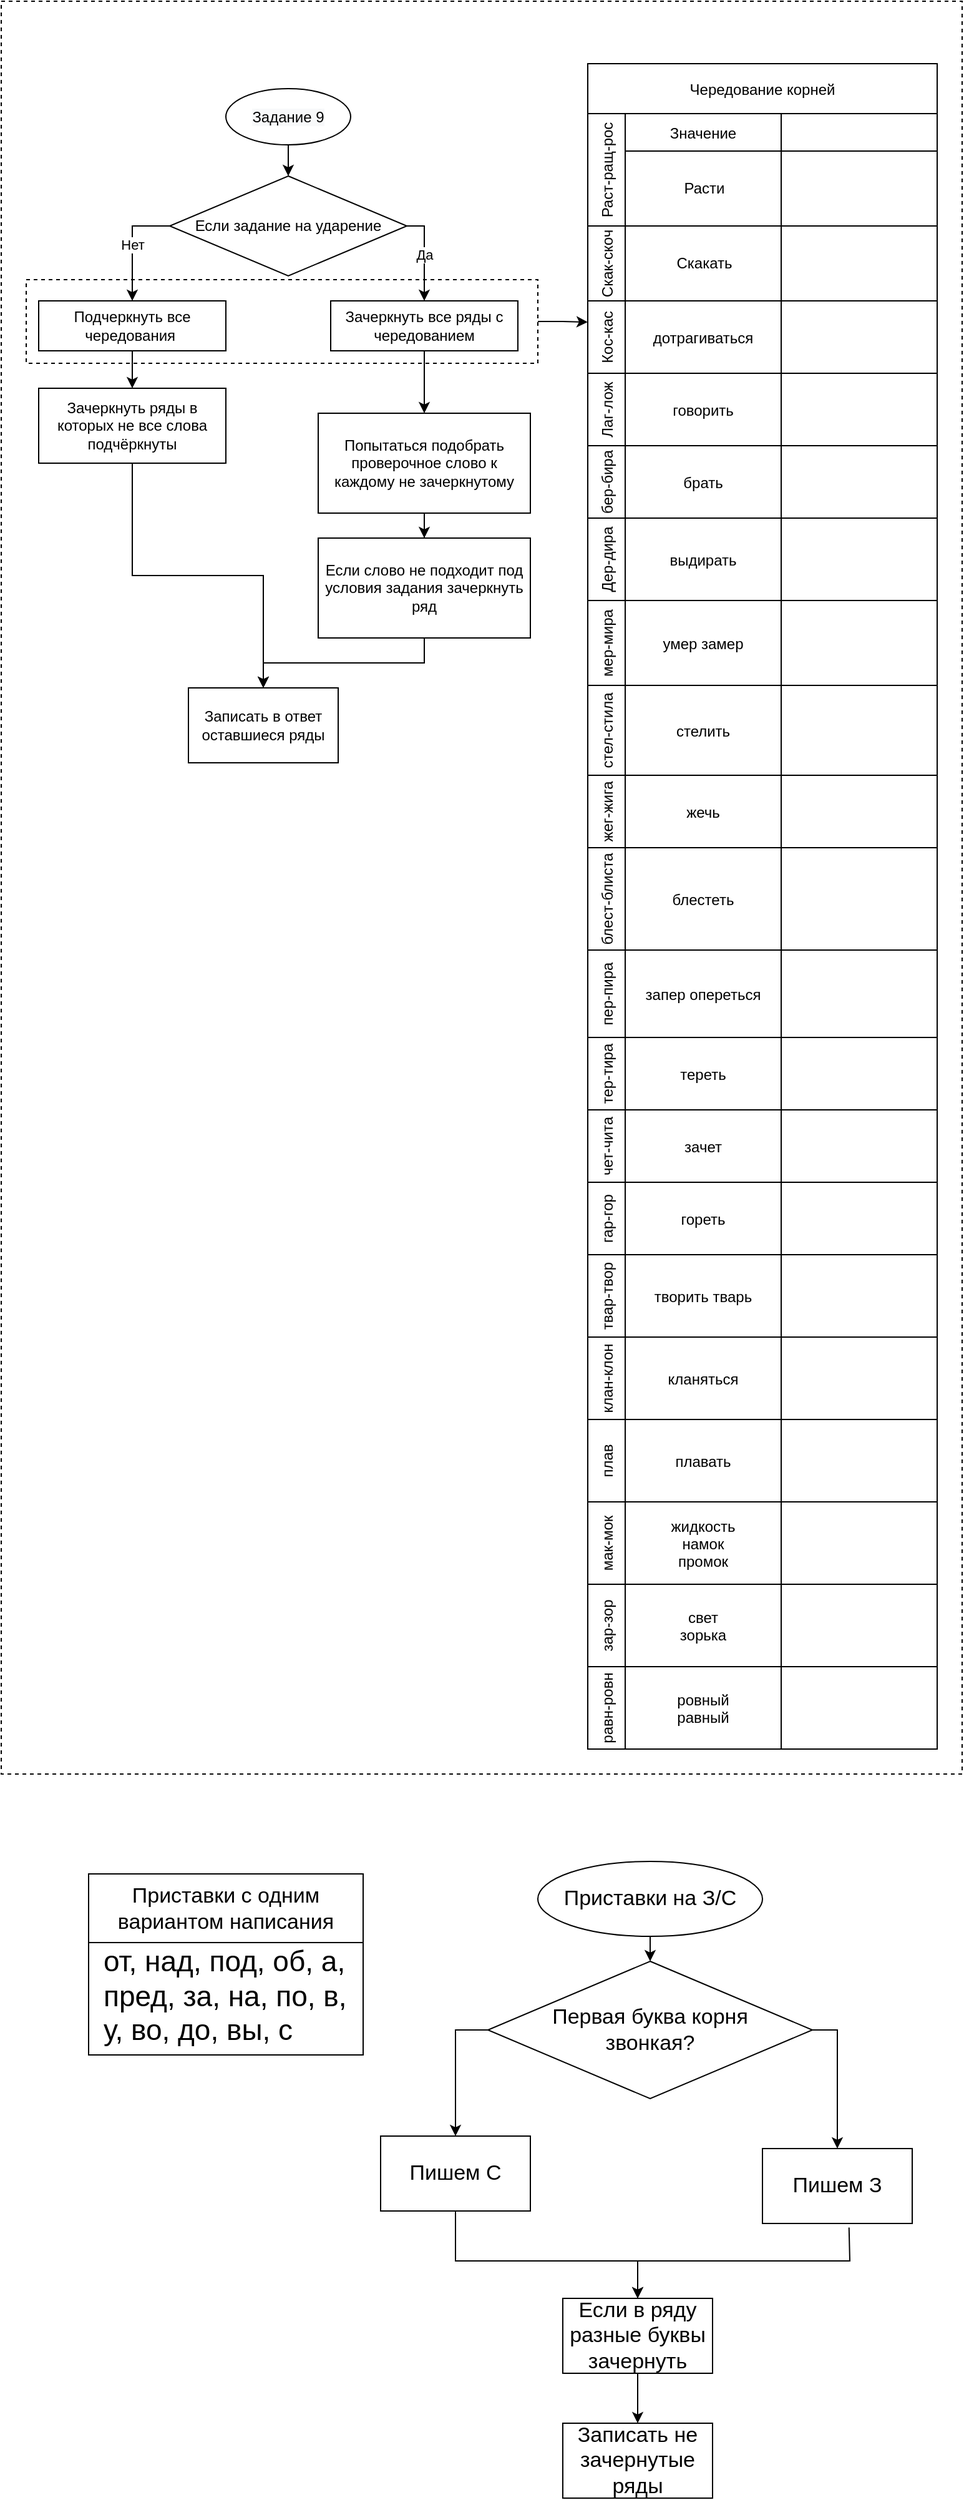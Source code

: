 <mxfile version="16.1.0" type="github">
  <diagram id="S8-bUwFThPLeP089G5A7" name="Page-1">
    <mxGraphModel dx="1354" dy="792" grid="1" gridSize="10" guides="1" tooltips="1" connect="1" arrows="1" fold="1" page="1" pageScale="1" pageWidth="827" pageHeight="1169" math="0" shadow="0">
      <root>
        <mxCell id="0" />
        <mxCell id="1" parent="0" />
        <mxCell id="HXh1iHBsDOsG0uksPXDB-192" value="" style="rounded=0;whiteSpace=wrap;html=1;dashed=1;fillColor=none;" vertex="1" parent="1">
          <mxGeometry width="770" height="1420" as="geometry" />
        </mxCell>
        <mxCell id="HXh1iHBsDOsG0uksPXDB-191" style="edgeStyle=orthogonalEdgeStyle;rounded=0;orthogonalLoop=1;jettySize=auto;html=1;entryX=0;entryY=0.293;entryDx=0;entryDy=0;entryPerimeter=0;startArrow=none;startFill=0;endArrow=classic;endFill=1;" edge="1" parent="1" source="HXh1iHBsDOsG0uksPXDB-187" target="HXh1iHBsDOsG0uksPXDB-25">
          <mxGeometry relative="1" as="geometry" />
        </mxCell>
        <mxCell id="HXh1iHBsDOsG0uksPXDB-187" value="" style="rounded=0;whiteSpace=wrap;html=1;fillColor=none;dashed=1;" vertex="1" parent="1">
          <mxGeometry x="20" y="223" width="410" height="67" as="geometry" />
        </mxCell>
        <mxCell id="HXh1iHBsDOsG0uksPXDB-8" value="Если задание на ударение" style="rhombus;whiteSpace=wrap;html=1;fillColor=none;" vertex="1" parent="1">
          <mxGeometry x="135" y="140" width="190" height="80" as="geometry" />
        </mxCell>
        <mxCell id="HXh1iHBsDOsG0uksPXDB-9" value="&lt;span style=&quot;color: rgb(0 , 0 , 0) ; font-family: &amp;#34;helvetica&amp;#34; ; font-size: 12px ; font-style: normal ; font-weight: 400 ; letter-spacing: normal ; text-align: center ; text-indent: 0px ; text-transform: none ; word-spacing: 0px ; background-color: rgb(248 , 249 , 250) ; display: inline ; float: none&quot;&gt;Задание 9&lt;/span&gt;" style="ellipse;whiteSpace=wrap;html=1;fillColor=none;" vertex="1" parent="1">
          <mxGeometry x="180" y="70" width="100" height="45" as="geometry" />
        </mxCell>
        <mxCell id="HXh1iHBsDOsG0uksPXDB-15" value="Чередование корней" style="shape=table;childLayout=tableLayout;startSize=40;collapsible=0;recursiveResize=0;expand=0;fillColor=none;flipH=1;flipV=0;" vertex="1" parent="1">
          <mxGeometry x="470" y="50" width="280" height="1350.0" as="geometry" />
        </mxCell>
        <mxCell id="HXh1iHBsDOsG0uksPXDB-19" value="Раст-ращ-рос" style="swimlane;horizontal=0;swimlaneHead=0;swimlaneBody=0;fontStyle=0;fillColor=none;points=[[0,0.5],[1,0.5]];portConstraint=eastwest;startSize=30;collapsible=0;recursiveResize=0;expand=0;" vertex="1" parent="HXh1iHBsDOsG0uksPXDB-15">
          <mxGeometry y="40" width="280" height="90" as="geometry" />
        </mxCell>
        <mxCell id="HXh1iHBsDOsG0uksPXDB-20" value="Значение" style="swimlane;swimlaneHead=0;swimlaneBody=0;fontStyle=0;connectable=0;fillColor=none;startSize=30;collapsible=0;recursiveResize=0;expand=0;flipH=0;flipV=0;" vertex="1" parent="HXh1iHBsDOsG0uksPXDB-19">
          <mxGeometry x="30" width="125" height="90" as="geometry">
            <mxRectangle width="125" height="90" as="alternateBounds" />
          </mxGeometry>
        </mxCell>
        <mxCell id="HXh1iHBsDOsG0uksPXDB-93" value="Расти" style="text;html=1;align=center;verticalAlign=middle;resizable=0;points=[];autosize=1;strokeColor=none;fillColor=none;" vertex="1" parent="HXh1iHBsDOsG0uksPXDB-20">
          <mxGeometry x="37.5" y="50" width="50" height="20" as="geometry" />
        </mxCell>
        <mxCell id="HXh1iHBsDOsG0uksPXDB-21" value="" style="swimlane;swimlaneHead=0;swimlaneBody=0;fontStyle=0;connectable=0;fillColor=none;startSize=30;collapsible=0;recursiveResize=0;expand=0;" vertex="1" parent="HXh1iHBsDOsG0uksPXDB-19">
          <mxGeometry x="155" width="125" height="90" as="geometry">
            <mxRectangle width="125" height="90" as="alternateBounds" />
          </mxGeometry>
        </mxCell>
        <mxCell id="HXh1iHBsDOsG0uksPXDB-22" value="Скак-скоч" style="swimlane;horizontal=0;swimlaneHead=0;swimlaneBody=0;fontStyle=0;fillColor=none;points=[[0,0.5],[1,0.5]];portConstraint=eastwest;startSize=30;collapsible=0;recursiveResize=0;expand=0;" vertex="1" parent="HXh1iHBsDOsG0uksPXDB-15">
          <mxGeometry y="130" width="280" height="60" as="geometry" />
        </mxCell>
        <mxCell id="HXh1iHBsDOsG0uksPXDB-23" value="" style="swimlane;swimlaneHead=0;swimlaneBody=0;fontStyle=0;connectable=0;fillColor=none;startSize=0;collapsible=0;recursiveResize=0;expand=0;" vertex="1" parent="HXh1iHBsDOsG0uksPXDB-22">
          <mxGeometry x="30" width="125" height="60" as="geometry">
            <mxRectangle width="125" height="60" as="alternateBounds" />
          </mxGeometry>
        </mxCell>
        <mxCell id="HXh1iHBsDOsG0uksPXDB-94" value="Скакать" style="text;html=1;align=center;verticalAlign=middle;resizable=0;points=[];autosize=1;strokeColor=none;fillColor=none;" vertex="1" parent="HXh1iHBsDOsG0uksPXDB-23">
          <mxGeometry x="32.5" y="20" width="60" height="20" as="geometry" />
        </mxCell>
        <mxCell id="HXh1iHBsDOsG0uksPXDB-24" value="" style="swimlane;swimlaneHead=0;swimlaneBody=0;fontStyle=0;connectable=0;fillColor=none;startSize=0;collapsible=0;recursiveResize=0;expand=0;" vertex="1" parent="HXh1iHBsDOsG0uksPXDB-22">
          <mxGeometry x="155" width="125" height="60" as="geometry">
            <mxRectangle width="125" height="60" as="alternateBounds" />
          </mxGeometry>
        </mxCell>
        <mxCell id="HXh1iHBsDOsG0uksPXDB-25" value="Кос-кас" style="swimlane;horizontal=0;swimlaneHead=0;swimlaneBody=0;fontStyle=0;fillColor=none;points=[[0,0.5],[1,0.5]];portConstraint=eastwest;startSize=30;collapsible=0;recursiveResize=0;expand=0;" vertex="1" parent="HXh1iHBsDOsG0uksPXDB-15">
          <mxGeometry y="190" width="280" height="58" as="geometry" />
        </mxCell>
        <mxCell id="HXh1iHBsDOsG0uksPXDB-26" value="дотрагиваться" style="swimlane;swimlaneHead=0;swimlaneBody=0;fontStyle=0;connectable=0;fillColor=none;startSize=58;collapsible=0;recursiveResize=0;expand=0;verticalAlign=middle;" vertex="1" parent="HXh1iHBsDOsG0uksPXDB-25">
          <mxGeometry x="30" width="125" height="58" as="geometry">
            <mxRectangle width="125" height="58" as="alternateBounds" />
          </mxGeometry>
        </mxCell>
        <mxCell id="HXh1iHBsDOsG0uksPXDB-27" value="" style="swimlane;swimlaneHead=0;swimlaneBody=0;fontStyle=0;connectable=0;fillColor=none;startSize=58;collapsible=0;recursiveResize=0;expand=0;" vertex="1" parent="HXh1iHBsDOsG0uksPXDB-25">
          <mxGeometry x="155" width="125" height="58" as="geometry">
            <mxRectangle width="125" height="58" as="alternateBounds" />
          </mxGeometry>
        </mxCell>
        <mxCell id="HXh1iHBsDOsG0uksPXDB-28" value="Лаг-лож" style="swimlane;horizontal=0;swimlaneHead=0;swimlaneBody=0;fontStyle=0;fillColor=none;points=[[0,0.5],[1,0.5]];portConstraint=eastwest;startSize=30;collapsible=0;recursiveResize=0;expand=0;" vertex="1" parent="HXh1iHBsDOsG0uksPXDB-15">
          <mxGeometry y="248" width="280" height="58" as="geometry" />
        </mxCell>
        <mxCell id="HXh1iHBsDOsG0uksPXDB-29" value="говорить" style="swimlane;swimlaneHead=0;swimlaneBody=0;fontStyle=0;connectable=0;fillColor=none;startSize=58;collapsible=0;recursiveResize=0;expand=0;" vertex="1" parent="HXh1iHBsDOsG0uksPXDB-28">
          <mxGeometry x="30" width="125" height="58" as="geometry">
            <mxRectangle width="125" height="58" as="alternateBounds" />
          </mxGeometry>
        </mxCell>
        <mxCell id="HXh1iHBsDOsG0uksPXDB-30" value="" style="swimlane;swimlaneHead=0;swimlaneBody=0;fontStyle=0;connectable=0;fillColor=none;startSize=58;collapsible=0;recursiveResize=0;expand=0;" vertex="1" parent="HXh1iHBsDOsG0uksPXDB-28">
          <mxGeometry x="155" width="125" height="58" as="geometry">
            <mxRectangle width="125" height="58" as="alternateBounds" />
          </mxGeometry>
        </mxCell>
        <mxCell id="HXh1iHBsDOsG0uksPXDB-31" value="бер-бира" style="swimlane;horizontal=0;swimlaneHead=0;swimlaneBody=0;fontStyle=0;fillColor=none;points=[[0,0.5],[1,0.5]];portConstraint=eastwest;startSize=30;collapsible=0;recursiveResize=0;expand=0;" vertex="1" parent="HXh1iHBsDOsG0uksPXDB-15">
          <mxGeometry y="306" width="280" height="58" as="geometry" />
        </mxCell>
        <mxCell id="HXh1iHBsDOsG0uksPXDB-32" value="брать" style="swimlane;swimlaneHead=0;swimlaneBody=0;fontStyle=0;connectable=0;fillColor=none;startSize=58;collapsible=0;recursiveResize=0;expand=0;" vertex="1" parent="HXh1iHBsDOsG0uksPXDB-31">
          <mxGeometry x="30" width="125" height="58" as="geometry">
            <mxRectangle width="125" height="58" as="alternateBounds" />
          </mxGeometry>
        </mxCell>
        <mxCell id="HXh1iHBsDOsG0uksPXDB-33" value="" style="swimlane;swimlaneHead=0;swimlaneBody=0;fontStyle=0;connectable=0;fillColor=none;startSize=58;collapsible=0;recursiveResize=0;expand=0;" vertex="1" parent="HXh1iHBsDOsG0uksPXDB-31">
          <mxGeometry x="155" width="125" height="58" as="geometry">
            <mxRectangle width="125" height="58" as="alternateBounds" />
          </mxGeometry>
        </mxCell>
        <mxCell id="HXh1iHBsDOsG0uksPXDB-35" value="Дер-дира" style="swimlane;horizontal=0;swimlaneHead=0;swimlaneBody=0;fontStyle=0;fillColor=none;points=[[0,0.5],[1,0.5]];portConstraint=eastwest;startSize=30;collapsible=0;recursiveResize=0;expand=0;" vertex="1" parent="HXh1iHBsDOsG0uksPXDB-15">
          <mxGeometry y="364" width="280" height="66" as="geometry" />
        </mxCell>
        <mxCell id="HXh1iHBsDOsG0uksPXDB-36" value="выдирать" style="swimlane;swimlaneHead=0;swimlaneBody=0;fontStyle=0;connectable=0;fillColor=none;startSize=66;collapsible=0;recursiveResize=0;expand=0;" vertex="1" parent="HXh1iHBsDOsG0uksPXDB-35">
          <mxGeometry x="30" width="125" height="66" as="geometry">
            <mxRectangle width="125" height="66" as="alternateBounds" />
          </mxGeometry>
        </mxCell>
        <mxCell id="HXh1iHBsDOsG0uksPXDB-37" style="swimlane;swimlaneHead=0;swimlaneBody=0;fontStyle=0;connectable=0;fillColor=none;startSize=66;collapsible=0;recursiveResize=0;expand=0;" vertex="1" parent="HXh1iHBsDOsG0uksPXDB-35">
          <mxGeometry x="155" width="125" height="66" as="geometry">
            <mxRectangle width="125" height="66" as="alternateBounds" />
          </mxGeometry>
        </mxCell>
        <mxCell id="HXh1iHBsDOsG0uksPXDB-38" value="мер-мира" style="swimlane;horizontal=0;swimlaneHead=0;swimlaneBody=0;fontStyle=0;fillColor=none;points=[[0,0.5],[1,0.5]];portConstraint=eastwest;startSize=30;collapsible=0;recursiveResize=0;expand=0;" vertex="1" parent="HXh1iHBsDOsG0uksPXDB-15">
          <mxGeometry y="430" width="280" height="68" as="geometry" />
        </mxCell>
        <mxCell id="HXh1iHBsDOsG0uksPXDB-39" value="умер замер" style="swimlane;swimlaneHead=0;swimlaneBody=0;fontStyle=0;connectable=0;fillColor=none;startSize=68;collapsible=0;recursiveResize=0;expand=0;" vertex="1" parent="HXh1iHBsDOsG0uksPXDB-38">
          <mxGeometry x="30" width="125" height="68" as="geometry">
            <mxRectangle width="125" height="68" as="alternateBounds" />
          </mxGeometry>
        </mxCell>
        <mxCell id="HXh1iHBsDOsG0uksPXDB-40" style="swimlane;swimlaneHead=0;swimlaneBody=0;fontStyle=0;connectable=0;fillColor=none;startSize=68;collapsible=0;recursiveResize=0;expand=0;" vertex="1" parent="HXh1iHBsDOsG0uksPXDB-38">
          <mxGeometry x="155" width="125" height="68" as="geometry">
            <mxRectangle width="125" height="68" as="alternateBounds" />
          </mxGeometry>
        </mxCell>
        <mxCell id="HXh1iHBsDOsG0uksPXDB-41" value="стел-стила" style="swimlane;horizontal=0;swimlaneHead=0;swimlaneBody=0;fontStyle=0;fillColor=none;points=[[0,0.5],[1,0.5]];portConstraint=eastwest;startSize=30;collapsible=0;recursiveResize=0;expand=0;" vertex="1" parent="HXh1iHBsDOsG0uksPXDB-15">
          <mxGeometry y="498" width="280" height="72" as="geometry" />
        </mxCell>
        <mxCell id="HXh1iHBsDOsG0uksPXDB-42" value="стелить" style="swimlane;swimlaneHead=0;swimlaneBody=0;fontStyle=0;connectable=0;fillColor=none;startSize=72;collapsible=0;recursiveResize=0;expand=0;" vertex="1" parent="HXh1iHBsDOsG0uksPXDB-41">
          <mxGeometry x="30" width="125" height="72" as="geometry">
            <mxRectangle width="125" height="72" as="alternateBounds" />
          </mxGeometry>
        </mxCell>
        <mxCell id="HXh1iHBsDOsG0uksPXDB-43" style="swimlane;swimlaneHead=0;swimlaneBody=0;fontStyle=0;connectable=0;fillColor=none;startSize=72;collapsible=0;recursiveResize=0;expand=0;" vertex="1" parent="HXh1iHBsDOsG0uksPXDB-41">
          <mxGeometry x="155" width="125" height="72" as="geometry">
            <mxRectangle width="125" height="72" as="alternateBounds" />
          </mxGeometry>
        </mxCell>
        <mxCell id="HXh1iHBsDOsG0uksPXDB-50" value="жег-жига" style="swimlane;horizontal=0;swimlaneHead=0;swimlaneBody=0;fontStyle=0;fillColor=none;points=[[0,0.5],[1,0.5]];portConstraint=eastwest;startSize=30;collapsible=0;recursiveResize=0;expand=0;" vertex="1" parent="HXh1iHBsDOsG0uksPXDB-15">
          <mxGeometry y="570" width="280" height="58" as="geometry" />
        </mxCell>
        <mxCell id="HXh1iHBsDOsG0uksPXDB-51" value="жечь" style="swimlane;swimlaneHead=0;swimlaneBody=0;fontStyle=0;connectable=0;fillColor=none;startSize=58;collapsible=0;recursiveResize=0;expand=0;" vertex="1" parent="HXh1iHBsDOsG0uksPXDB-50">
          <mxGeometry x="30" width="125" height="58" as="geometry">
            <mxRectangle width="125" height="58" as="alternateBounds" />
          </mxGeometry>
        </mxCell>
        <mxCell id="HXh1iHBsDOsG0uksPXDB-52" style="swimlane;swimlaneHead=0;swimlaneBody=0;fontStyle=0;connectable=0;fillColor=none;startSize=58;collapsible=0;recursiveResize=0;expand=0;" vertex="1" parent="HXh1iHBsDOsG0uksPXDB-50">
          <mxGeometry x="155" width="125" height="58" as="geometry">
            <mxRectangle width="125" height="58" as="alternateBounds" />
          </mxGeometry>
        </mxCell>
        <mxCell id="HXh1iHBsDOsG0uksPXDB-53" value="блест-блиста" style="swimlane;horizontal=0;swimlaneHead=0;swimlaneBody=0;fontStyle=0;fillColor=none;points=[[0,0.5],[1,0.5]];portConstraint=eastwest;startSize=30;collapsible=0;recursiveResize=0;expand=0;" vertex="1" parent="HXh1iHBsDOsG0uksPXDB-15">
          <mxGeometry y="628" width="280" height="82" as="geometry" />
        </mxCell>
        <mxCell id="HXh1iHBsDOsG0uksPXDB-54" value="блестеть" style="swimlane;swimlaneHead=0;swimlaneBody=0;fontStyle=0;connectable=0;fillColor=none;startSize=82;collapsible=0;recursiveResize=0;expand=0;" vertex="1" parent="HXh1iHBsDOsG0uksPXDB-53">
          <mxGeometry x="30" width="125" height="82" as="geometry">
            <mxRectangle width="125" height="82" as="alternateBounds" />
          </mxGeometry>
        </mxCell>
        <mxCell id="HXh1iHBsDOsG0uksPXDB-55" style="swimlane;swimlaneHead=0;swimlaneBody=0;fontStyle=0;connectable=0;fillColor=none;startSize=82;collapsible=0;recursiveResize=0;expand=0;" vertex="1" parent="HXh1iHBsDOsG0uksPXDB-53">
          <mxGeometry x="155" width="125" height="82" as="geometry">
            <mxRectangle width="125" height="82" as="alternateBounds" />
          </mxGeometry>
        </mxCell>
        <mxCell id="HXh1iHBsDOsG0uksPXDB-56" value="пер-пира" style="swimlane;horizontal=0;swimlaneHead=0;swimlaneBody=0;fontStyle=0;fillColor=none;points=[[0,0.5],[1,0.5]];portConstraint=eastwest;startSize=30;collapsible=0;recursiveResize=0;expand=0;" vertex="1" parent="HXh1iHBsDOsG0uksPXDB-15">
          <mxGeometry y="710" width="280" height="70" as="geometry" />
        </mxCell>
        <mxCell id="HXh1iHBsDOsG0uksPXDB-57" value="запер опереться" style="swimlane;swimlaneHead=0;swimlaneBody=0;fontStyle=0;connectable=0;fillColor=none;startSize=70;collapsible=0;recursiveResize=0;expand=0;" vertex="1" parent="HXh1iHBsDOsG0uksPXDB-56">
          <mxGeometry x="30" width="125" height="70" as="geometry">
            <mxRectangle width="125" height="70" as="alternateBounds" />
          </mxGeometry>
        </mxCell>
        <mxCell id="HXh1iHBsDOsG0uksPXDB-58" style="swimlane;swimlaneHead=0;swimlaneBody=0;fontStyle=0;connectable=0;fillColor=none;startSize=70;collapsible=0;recursiveResize=0;expand=0;" vertex="1" parent="HXh1iHBsDOsG0uksPXDB-56">
          <mxGeometry x="155" width="125" height="70" as="geometry">
            <mxRectangle width="125" height="70" as="alternateBounds" />
          </mxGeometry>
        </mxCell>
        <mxCell id="HXh1iHBsDOsG0uksPXDB-59" value="тер-тира" style="swimlane;horizontal=0;swimlaneHead=0;swimlaneBody=0;fontStyle=0;fillColor=none;points=[[0,0.5],[1,0.5]];portConstraint=eastwest;startSize=30;collapsible=0;recursiveResize=0;expand=0;" vertex="1" parent="HXh1iHBsDOsG0uksPXDB-15">
          <mxGeometry y="780" width="280" height="58" as="geometry" />
        </mxCell>
        <mxCell id="HXh1iHBsDOsG0uksPXDB-60" value="тереть" style="swimlane;swimlaneHead=0;swimlaneBody=0;fontStyle=0;connectable=0;fillColor=none;startSize=58;collapsible=0;recursiveResize=0;expand=0;" vertex="1" parent="HXh1iHBsDOsG0uksPXDB-59">
          <mxGeometry x="30" width="125" height="58" as="geometry">
            <mxRectangle width="125" height="58" as="alternateBounds" />
          </mxGeometry>
        </mxCell>
        <mxCell id="HXh1iHBsDOsG0uksPXDB-61" style="swimlane;swimlaneHead=0;swimlaneBody=0;fontStyle=0;connectable=0;fillColor=none;startSize=58;collapsible=0;recursiveResize=0;expand=0;" vertex="1" parent="HXh1iHBsDOsG0uksPXDB-59">
          <mxGeometry x="155" width="125" height="58" as="geometry">
            <mxRectangle width="125" height="58" as="alternateBounds" />
          </mxGeometry>
        </mxCell>
        <mxCell id="HXh1iHBsDOsG0uksPXDB-65" value="чет-чита" style="swimlane;horizontal=0;swimlaneHead=0;swimlaneBody=0;fontStyle=0;fillColor=none;points=[[0,0.5],[1,0.5]];portConstraint=eastwest;startSize=30;collapsible=0;recursiveResize=0;expand=0;" vertex="1" parent="HXh1iHBsDOsG0uksPXDB-15">
          <mxGeometry y="838" width="280" height="58" as="geometry" />
        </mxCell>
        <mxCell id="HXh1iHBsDOsG0uksPXDB-66" value="зачет" style="swimlane;swimlaneHead=0;swimlaneBody=0;fontStyle=0;connectable=0;fillColor=none;startSize=58;collapsible=0;recursiveResize=0;expand=0;" vertex="1" parent="HXh1iHBsDOsG0uksPXDB-65">
          <mxGeometry x="30" width="125" height="58" as="geometry">
            <mxRectangle width="125" height="58" as="alternateBounds" />
          </mxGeometry>
        </mxCell>
        <mxCell id="HXh1iHBsDOsG0uksPXDB-67" style="swimlane;swimlaneHead=0;swimlaneBody=0;fontStyle=0;connectable=0;fillColor=none;startSize=58;collapsible=0;recursiveResize=0;expand=0;" vertex="1" parent="HXh1iHBsDOsG0uksPXDB-65">
          <mxGeometry x="155" width="125" height="58" as="geometry">
            <mxRectangle width="125" height="58" as="alternateBounds" />
          </mxGeometry>
        </mxCell>
        <mxCell id="HXh1iHBsDOsG0uksPXDB-62" value="гар-гор" style="swimlane;horizontal=0;swimlaneHead=0;swimlaneBody=0;fontStyle=0;fillColor=none;points=[[0,0.5],[1,0.5]];portConstraint=eastwest;startSize=30;collapsible=0;recursiveResize=0;expand=0;" vertex="1" parent="HXh1iHBsDOsG0uksPXDB-15">
          <mxGeometry y="896" width="280" height="58" as="geometry" />
        </mxCell>
        <mxCell id="HXh1iHBsDOsG0uksPXDB-63" value="гореть" style="swimlane;swimlaneHead=0;swimlaneBody=0;fontStyle=0;connectable=0;fillColor=none;startSize=58;collapsible=0;recursiveResize=0;expand=0;" vertex="1" parent="HXh1iHBsDOsG0uksPXDB-62">
          <mxGeometry x="30" width="125" height="58" as="geometry">
            <mxRectangle width="125" height="58" as="alternateBounds" />
          </mxGeometry>
        </mxCell>
        <mxCell id="HXh1iHBsDOsG0uksPXDB-64" style="swimlane;swimlaneHead=0;swimlaneBody=0;fontStyle=0;connectable=0;fillColor=none;startSize=58;collapsible=0;recursiveResize=0;expand=0;" vertex="1" parent="HXh1iHBsDOsG0uksPXDB-62">
          <mxGeometry x="155" width="125" height="58" as="geometry">
            <mxRectangle width="125" height="58" as="alternateBounds" />
          </mxGeometry>
        </mxCell>
        <mxCell id="HXh1iHBsDOsG0uksPXDB-68" value="твар-твор" style="swimlane;horizontal=0;swimlaneHead=0;swimlaneBody=0;fontStyle=0;fillColor=none;points=[[0,0.5],[1,0.5]];portConstraint=eastwest;startSize=30;collapsible=0;recursiveResize=0;expand=0;" vertex="1" parent="HXh1iHBsDOsG0uksPXDB-15">
          <mxGeometry y="954" width="280" height="66" as="geometry" />
        </mxCell>
        <mxCell id="HXh1iHBsDOsG0uksPXDB-69" value="творить тварь" style="swimlane;swimlaneHead=0;swimlaneBody=0;fontStyle=0;connectable=0;fillColor=none;startSize=66;collapsible=0;recursiveResize=0;expand=0;" vertex="1" parent="HXh1iHBsDOsG0uksPXDB-68">
          <mxGeometry x="30" width="125" height="66" as="geometry">
            <mxRectangle width="125" height="66" as="alternateBounds" />
          </mxGeometry>
        </mxCell>
        <mxCell id="HXh1iHBsDOsG0uksPXDB-70" style="swimlane;swimlaneHead=0;swimlaneBody=0;fontStyle=0;connectable=0;fillColor=none;startSize=66;collapsible=0;recursiveResize=0;expand=0;" vertex="1" parent="HXh1iHBsDOsG0uksPXDB-68">
          <mxGeometry x="155" width="125" height="66" as="geometry">
            <mxRectangle width="125" height="66" as="alternateBounds" />
          </mxGeometry>
        </mxCell>
        <mxCell id="HXh1iHBsDOsG0uksPXDB-77" value="клан-клон" style="swimlane;horizontal=0;swimlaneHead=0;swimlaneBody=0;fontStyle=0;fillColor=none;points=[[0,0.5],[1,0.5]];portConstraint=eastwest;startSize=30;collapsible=0;recursiveResize=0;expand=0;" vertex="1" parent="HXh1iHBsDOsG0uksPXDB-15">
          <mxGeometry y="1020" width="280" height="66" as="geometry" />
        </mxCell>
        <mxCell id="HXh1iHBsDOsG0uksPXDB-78" value="кланяться" style="swimlane;swimlaneHead=0;swimlaneBody=0;fontStyle=0;connectable=0;fillColor=none;startSize=66;collapsible=0;recursiveResize=0;expand=0;" vertex="1" parent="HXh1iHBsDOsG0uksPXDB-77">
          <mxGeometry x="30" width="125" height="66" as="geometry">
            <mxRectangle width="125" height="66" as="alternateBounds" />
          </mxGeometry>
        </mxCell>
        <mxCell id="HXh1iHBsDOsG0uksPXDB-79" style="swimlane;swimlaneHead=0;swimlaneBody=0;fontStyle=0;connectable=0;fillColor=none;startSize=66;collapsible=0;recursiveResize=0;expand=0;" vertex="1" parent="HXh1iHBsDOsG0uksPXDB-77">
          <mxGeometry x="155" width="125" height="66" as="geometry">
            <mxRectangle width="125" height="66" as="alternateBounds" />
          </mxGeometry>
        </mxCell>
        <mxCell id="HXh1iHBsDOsG0uksPXDB-74" value="плав" style="swimlane;horizontal=0;swimlaneHead=0;swimlaneBody=0;fontStyle=0;fillColor=none;points=[[0,0.5],[1,0.5]];portConstraint=eastwest;startSize=30;collapsible=0;recursiveResize=0;expand=0;" vertex="1" parent="HXh1iHBsDOsG0uksPXDB-15">
          <mxGeometry y="1086" width="280" height="66" as="geometry" />
        </mxCell>
        <mxCell id="HXh1iHBsDOsG0uksPXDB-75" value="плавать" style="swimlane;swimlaneHead=0;swimlaneBody=0;fontStyle=0;connectable=0;fillColor=none;startSize=66;collapsible=0;recursiveResize=0;expand=0;" vertex="1" parent="HXh1iHBsDOsG0uksPXDB-74">
          <mxGeometry x="30" width="125" height="66" as="geometry">
            <mxRectangle width="125" height="66" as="alternateBounds" />
          </mxGeometry>
        </mxCell>
        <mxCell id="HXh1iHBsDOsG0uksPXDB-76" style="swimlane;swimlaneHead=0;swimlaneBody=0;fontStyle=0;connectable=0;fillColor=none;startSize=66;collapsible=0;recursiveResize=0;expand=0;" vertex="1" parent="HXh1iHBsDOsG0uksPXDB-74">
          <mxGeometry x="155" width="125" height="66" as="geometry">
            <mxRectangle width="125" height="66" as="alternateBounds" />
          </mxGeometry>
        </mxCell>
        <mxCell id="HXh1iHBsDOsG0uksPXDB-80" value="мак-мок" style="swimlane;horizontal=0;swimlaneHead=0;swimlaneBody=0;fontStyle=0;fillColor=none;points=[[0,0.5],[1,0.5]];portConstraint=eastwest;startSize=30;collapsible=0;recursiveResize=0;expand=0;" vertex="1" parent="HXh1iHBsDOsG0uksPXDB-15">
          <mxGeometry y="1152" width="280" height="66" as="geometry" />
        </mxCell>
        <mxCell id="HXh1iHBsDOsG0uksPXDB-81" value="жидкость&#xa;намок&#xa;промок" style="swimlane;swimlaneHead=0;swimlaneBody=0;fontStyle=0;connectable=0;fillColor=none;startSize=66;collapsible=0;recursiveResize=0;expand=0;" vertex="1" parent="HXh1iHBsDOsG0uksPXDB-80">
          <mxGeometry x="30" width="125" height="66" as="geometry">
            <mxRectangle width="125" height="66" as="alternateBounds" />
          </mxGeometry>
        </mxCell>
        <mxCell id="HXh1iHBsDOsG0uksPXDB-82" style="swimlane;swimlaneHead=0;swimlaneBody=0;fontStyle=0;connectable=0;fillColor=none;startSize=66;collapsible=0;recursiveResize=0;expand=0;" vertex="1" parent="HXh1iHBsDOsG0uksPXDB-80">
          <mxGeometry x="155" width="125" height="66" as="geometry">
            <mxRectangle width="125" height="66" as="alternateBounds" />
          </mxGeometry>
        </mxCell>
        <mxCell id="HXh1iHBsDOsG0uksPXDB-71" value="зар-зор" style="swimlane;horizontal=0;swimlaneHead=0;swimlaneBody=0;fontStyle=0;fillColor=none;points=[[0,0.5],[1,0.5]];portConstraint=eastwest;startSize=30;collapsible=0;recursiveResize=0;expand=0;" vertex="1" parent="HXh1iHBsDOsG0uksPXDB-15">
          <mxGeometry y="1218" width="280" height="66" as="geometry" />
        </mxCell>
        <mxCell id="HXh1iHBsDOsG0uksPXDB-72" value="свет&#xa;зорька" style="swimlane;swimlaneHead=0;swimlaneBody=0;fontStyle=0;connectable=0;fillColor=none;startSize=66;collapsible=0;recursiveResize=0;expand=0;" vertex="1" parent="HXh1iHBsDOsG0uksPXDB-71">
          <mxGeometry x="30" width="125" height="66" as="geometry">
            <mxRectangle width="125" height="66" as="alternateBounds" />
          </mxGeometry>
        </mxCell>
        <mxCell id="HXh1iHBsDOsG0uksPXDB-73" style="swimlane;swimlaneHead=0;swimlaneBody=0;fontStyle=0;connectable=0;fillColor=none;startSize=66;collapsible=0;recursiveResize=0;expand=0;" vertex="1" parent="HXh1iHBsDOsG0uksPXDB-71">
          <mxGeometry x="155" width="125" height="66" as="geometry">
            <mxRectangle width="125" height="66" as="alternateBounds" />
          </mxGeometry>
        </mxCell>
        <mxCell id="HXh1iHBsDOsG0uksPXDB-89" value="равн-ровн" style="swimlane;horizontal=0;swimlaneHead=0;swimlaneBody=0;fontStyle=0;fillColor=none;points=[[0,0.5],[1,0.5]];portConstraint=eastwest;startSize=30;collapsible=0;recursiveResize=0;expand=0;" vertex="1" parent="HXh1iHBsDOsG0uksPXDB-15">
          <mxGeometry y="1284" width="280" height="66" as="geometry" />
        </mxCell>
        <mxCell id="HXh1iHBsDOsG0uksPXDB-90" value="ровный&#xa;равный" style="swimlane;swimlaneHead=0;swimlaneBody=0;fontStyle=0;connectable=0;fillColor=none;startSize=66;collapsible=0;recursiveResize=0;expand=0;" vertex="1" parent="HXh1iHBsDOsG0uksPXDB-89">
          <mxGeometry x="30" width="125" height="66" as="geometry">
            <mxRectangle width="125" height="66" as="alternateBounds" />
          </mxGeometry>
        </mxCell>
        <mxCell id="HXh1iHBsDOsG0uksPXDB-91" style="swimlane;swimlaneHead=0;swimlaneBody=0;fontStyle=0;connectable=0;fillColor=none;startSize=66;collapsible=0;recursiveResize=0;expand=0;" vertex="1" parent="HXh1iHBsDOsG0uksPXDB-89">
          <mxGeometry x="155" width="125" height="66" as="geometry">
            <mxRectangle width="125" height="66" as="alternateBounds" />
          </mxGeometry>
        </mxCell>
        <mxCell id="HXh1iHBsDOsG0uksPXDB-163" value="" style="endArrow=classic;html=1;rounded=0;curved=1;exitX=0.5;exitY=1;exitDx=0;exitDy=0;entryX=0.5;entryY=0;entryDx=0;entryDy=0;" edge="1" parent="1" source="HXh1iHBsDOsG0uksPXDB-9" target="HXh1iHBsDOsG0uksPXDB-8">
          <mxGeometry width="50" height="50" relative="1" as="geometry">
            <mxPoint x="70" y="240" as="sourcePoint" />
            <mxPoint x="230" y="150" as="targetPoint" />
          </mxGeometry>
        </mxCell>
        <mxCell id="HXh1iHBsDOsG0uksPXDB-180" style="edgeStyle=orthogonalEdgeStyle;rounded=0;orthogonalLoop=1;jettySize=auto;html=1;startArrow=none;startFill=0;endArrow=classic;endFill=1;" edge="1" parent="1" source="HXh1iHBsDOsG0uksPXDB-166" target="HXh1iHBsDOsG0uksPXDB-177">
          <mxGeometry relative="1" as="geometry" />
        </mxCell>
        <mxCell id="HXh1iHBsDOsG0uksPXDB-166" value="Зачеркнуть все ряды с чередованием" style="rounded=0;whiteSpace=wrap;html=1;fillColor=none;" vertex="1" parent="1">
          <mxGeometry x="264" y="240" width="150" height="40" as="geometry" />
        </mxCell>
        <mxCell id="HXh1iHBsDOsG0uksPXDB-168" value="Да" style="endArrow=classic;html=1;rounded=0;exitX=1;exitY=0.5;exitDx=0;exitDy=0;entryX=0.5;entryY=0;entryDx=0;entryDy=0;edgeStyle=orthogonalEdgeStyle;" edge="1" parent="1" source="HXh1iHBsDOsG0uksPXDB-8" target="HXh1iHBsDOsG0uksPXDB-166">
          <mxGeometry width="50" height="50" relative="1" as="geometry">
            <mxPoint x="40" y="200" as="sourcePoint" />
            <mxPoint x="90" y="150" as="targetPoint" />
          </mxGeometry>
        </mxCell>
        <mxCell id="HXh1iHBsDOsG0uksPXDB-173" value="" style="edgeStyle=orthogonalEdgeStyle;rounded=0;orthogonalLoop=1;jettySize=auto;html=1;startArrow=none;startFill=0;endArrow=classic;endFill=1;" edge="1" parent="1" source="HXh1iHBsDOsG0uksPXDB-169" target="HXh1iHBsDOsG0uksPXDB-172">
          <mxGeometry relative="1" as="geometry" />
        </mxCell>
        <mxCell id="HXh1iHBsDOsG0uksPXDB-169" value="Подчеркнуть все чередования&amp;nbsp;" style="rounded=0;whiteSpace=wrap;html=1;fillColor=none;" vertex="1" parent="1">
          <mxGeometry x="30" y="240" width="150" height="40" as="geometry" />
        </mxCell>
        <mxCell id="HXh1iHBsDOsG0uksPXDB-170" value="Нет" style="endArrow=classic;html=1;rounded=0;exitX=0;exitY=0.5;exitDx=0;exitDy=0;entryX=0.5;entryY=0;entryDx=0;entryDy=0;edgeStyle=orthogonalEdgeStyle;" edge="1" parent="1" target="HXh1iHBsDOsG0uksPXDB-169" source="HXh1iHBsDOsG0uksPXDB-8">
          <mxGeometry width="50" height="50" relative="1" as="geometry">
            <mxPoint x="71" y="190" as="sourcePoint" />
            <mxPoint x="-164" y="160" as="targetPoint" />
          </mxGeometry>
        </mxCell>
        <mxCell id="HXh1iHBsDOsG0uksPXDB-185" style="edgeStyle=orthogonalEdgeStyle;rounded=0;orthogonalLoop=1;jettySize=auto;html=1;entryX=0.5;entryY=0;entryDx=0;entryDy=0;startArrow=none;startFill=0;endArrow=classic;endFill=1;" edge="1" parent="1" source="HXh1iHBsDOsG0uksPXDB-172" target="HXh1iHBsDOsG0uksPXDB-184">
          <mxGeometry relative="1" as="geometry" />
        </mxCell>
        <mxCell id="HXh1iHBsDOsG0uksPXDB-172" value="Зачеркнуть ряды в которых не все слова подчёркнуты" style="rounded=0;whiteSpace=wrap;html=1;fillColor=none;" vertex="1" parent="1">
          <mxGeometry x="30" y="310" width="150" height="60" as="geometry" />
        </mxCell>
        <mxCell id="HXh1iHBsDOsG0uksPXDB-182" style="edgeStyle=orthogonalEdgeStyle;rounded=0;orthogonalLoop=1;jettySize=auto;html=1;startArrow=none;startFill=0;endArrow=classic;endFill=1;" edge="1" parent="1" source="HXh1iHBsDOsG0uksPXDB-177" target="HXh1iHBsDOsG0uksPXDB-181">
          <mxGeometry relative="1" as="geometry" />
        </mxCell>
        <mxCell id="HXh1iHBsDOsG0uksPXDB-177" value="Попытаться подобрать проверочное слово к каждому не зачеркнутому" style="rounded=0;whiteSpace=wrap;html=1;fillColor=none;align=center;" vertex="1" parent="1">
          <mxGeometry x="254" y="330" width="170" height="80" as="geometry" />
        </mxCell>
        <mxCell id="HXh1iHBsDOsG0uksPXDB-186" style="edgeStyle=orthogonalEdgeStyle;rounded=0;orthogonalLoop=1;jettySize=auto;html=1;startArrow=none;startFill=0;endArrow=classic;endFill=1;" edge="1" parent="1" source="HXh1iHBsDOsG0uksPXDB-181" target="HXh1iHBsDOsG0uksPXDB-184">
          <mxGeometry relative="1" as="geometry" />
        </mxCell>
        <mxCell id="HXh1iHBsDOsG0uksPXDB-181" value="Если слово не подходит под условия задания зачеркнуть ряд" style="rounded=0;whiteSpace=wrap;html=1;fillColor=none;align=center;" vertex="1" parent="1">
          <mxGeometry x="254" y="430" width="170" height="80" as="geometry" />
        </mxCell>
        <mxCell id="HXh1iHBsDOsG0uksPXDB-184" value="Записать в ответ оставшиеся ряды" style="rounded=0;whiteSpace=wrap;html=1;fillColor=none;" vertex="1" parent="1">
          <mxGeometry x="150" y="550" width="120" height="60" as="geometry" />
        </mxCell>
        <mxCell id="HXh1iHBsDOsG0uksPXDB-202" value="" style="group" vertex="1" connectable="0" parent="1">
          <mxGeometry x="70" y="1550" width="220" height="100" as="geometry" />
        </mxCell>
        <mxCell id="HXh1iHBsDOsG0uksPXDB-201" value="" style="rounded=0;whiteSpace=wrap;html=1;fontSize=23;fillColor=none;" vertex="1" parent="HXh1iHBsDOsG0uksPXDB-202">
          <mxGeometry y="5" width="220" height="90" as="geometry" />
        </mxCell>
        <mxCell id="HXh1iHBsDOsG0uksPXDB-199" value="от, над, под, об, а, пред, за, на, по, в, у, во, до, вы, с" style="text;whiteSpace=wrap;html=1;fillColor=none;fontSize=23;" vertex="1" parent="HXh1iHBsDOsG0uksPXDB-202">
          <mxGeometry x="10" width="200" height="100" as="geometry" />
        </mxCell>
        <mxCell id="HXh1iHBsDOsG0uksPXDB-203" value="Приставки с одним вариантом написания" style="rounded=0;whiteSpace=wrap;html=1;fontSize=17;fillColor=none;" vertex="1" parent="1">
          <mxGeometry x="70" y="1500" width="220" height="55" as="geometry" />
        </mxCell>
        <mxCell id="HXh1iHBsDOsG0uksPXDB-204" value="Приставки на З/C" style="ellipse;whiteSpace=wrap;html=1;fontSize=17;fillColor=none;" vertex="1" parent="1">
          <mxGeometry x="430" y="1490" width="180" height="60" as="geometry" />
        </mxCell>
        <mxCell id="HXh1iHBsDOsG0uksPXDB-211" style="edgeStyle=orthogonalEdgeStyle;rounded=0;orthogonalLoop=1;jettySize=auto;html=1;fontSize=17;entryX=0.5;entryY=0;entryDx=0;entryDy=0;" edge="1" parent="1" source="HXh1iHBsDOsG0uksPXDB-206" target="HXh1iHBsDOsG0uksPXDB-208">
          <mxGeometry relative="1" as="geometry">
            <mxPoint x="360" y="1680" as="targetPoint" />
            <Array as="points">
              <mxPoint x="364" y="1625" />
            </Array>
          </mxGeometry>
        </mxCell>
        <mxCell id="HXh1iHBsDOsG0uksPXDB-212" style="edgeStyle=orthogonalEdgeStyle;rounded=0;orthogonalLoop=1;jettySize=auto;html=1;entryX=0.5;entryY=0;entryDx=0;entryDy=0;fontSize=17;" edge="1" parent="1" source="HXh1iHBsDOsG0uksPXDB-206" target="HXh1iHBsDOsG0uksPXDB-209">
          <mxGeometry relative="1" as="geometry">
            <Array as="points">
              <mxPoint x="670" y="1625" />
            </Array>
          </mxGeometry>
        </mxCell>
        <mxCell id="HXh1iHBsDOsG0uksPXDB-206" value="Первая буква корня&lt;br&gt;звонкая?" style="rhombus;whiteSpace=wrap;html=1;fontSize=17;fillColor=none;" vertex="1" parent="1">
          <mxGeometry x="390" y="1570" width="260" height="110" as="geometry" />
        </mxCell>
        <mxCell id="HXh1iHBsDOsG0uksPXDB-207" value="" style="endArrow=classic;html=1;rounded=0;fontSize=17;exitX=0.5;exitY=1;exitDx=0;exitDy=0;entryX=0.5;entryY=0;entryDx=0;entryDy=0;" edge="1" parent="1" source="HXh1iHBsDOsG0uksPXDB-204" target="HXh1iHBsDOsG0uksPXDB-206">
          <mxGeometry width="50" height="50" relative="1" as="geometry">
            <mxPoint x="400" y="1610" as="sourcePoint" />
            <mxPoint x="450" y="1560" as="targetPoint" />
          </mxGeometry>
        </mxCell>
        <mxCell id="HXh1iHBsDOsG0uksPXDB-208" value="Пишем С" style="rounded=0;whiteSpace=wrap;html=1;fontSize=17;fillColor=none;" vertex="1" parent="1">
          <mxGeometry x="304" y="1710" width="120" height="60" as="geometry" />
        </mxCell>
        <mxCell id="HXh1iHBsDOsG0uksPXDB-209" value="Пишем З" style="rounded=0;whiteSpace=wrap;html=1;fontSize=17;fillColor=none;" vertex="1" parent="1">
          <mxGeometry x="610" y="1720" width="120" height="60" as="geometry" />
        </mxCell>
        <mxCell id="HXh1iHBsDOsG0uksPXDB-217" style="edgeStyle=orthogonalEdgeStyle;rounded=0;orthogonalLoop=1;jettySize=auto;html=1;entryX=0.5;entryY=0;entryDx=0;entryDy=0;fontSize=17;" edge="1" parent="1" source="HXh1iHBsDOsG0uksPXDB-213" target="HXh1iHBsDOsG0uksPXDB-216">
          <mxGeometry relative="1" as="geometry" />
        </mxCell>
        <mxCell id="HXh1iHBsDOsG0uksPXDB-213" value="Если в ряду разные буквы зачернуть" style="rounded=0;whiteSpace=wrap;html=1;fontSize=17;fillColor=none;" vertex="1" parent="1">
          <mxGeometry x="450" y="1840" width="120" height="60" as="geometry" />
        </mxCell>
        <mxCell id="HXh1iHBsDOsG0uksPXDB-214" value="" style="endArrow=classic;html=1;rounded=0;fontSize=17;exitX=0.5;exitY=1;exitDx=0;exitDy=0;entryX=0.5;entryY=0;entryDx=0;entryDy=0;" edge="1" parent="1" source="HXh1iHBsDOsG0uksPXDB-208" target="HXh1iHBsDOsG0uksPXDB-213">
          <mxGeometry width="50" height="50" relative="1" as="geometry">
            <mxPoint x="260" y="1920" as="sourcePoint" />
            <mxPoint x="310" y="1870" as="targetPoint" />
            <Array as="points">
              <mxPoint x="364" y="1810" />
              <mxPoint x="510" y="1810" />
            </Array>
          </mxGeometry>
        </mxCell>
        <mxCell id="HXh1iHBsDOsG0uksPXDB-215" value="" style="endArrow=classic;html=1;rounded=0;fontSize=17;exitX=0.578;exitY=1.054;exitDx=0;exitDy=0;exitPerimeter=0;" edge="1" parent="1" source="HXh1iHBsDOsG0uksPXDB-209">
          <mxGeometry width="50" height="50" relative="1" as="geometry">
            <mxPoint x="374" y="1780" as="sourcePoint" />
            <mxPoint x="510" y="1840" as="targetPoint" />
            <Array as="points">
              <mxPoint x="680" y="1810" />
              <mxPoint x="510" y="1810" />
            </Array>
          </mxGeometry>
        </mxCell>
        <mxCell id="HXh1iHBsDOsG0uksPXDB-216" value="Записать не зачернутые ряды" style="rounded=0;whiteSpace=wrap;html=1;fontSize=17;fillColor=none;" vertex="1" parent="1">
          <mxGeometry x="450" y="1940" width="120" height="60" as="geometry" />
        </mxCell>
      </root>
    </mxGraphModel>
  </diagram>
</mxfile>
